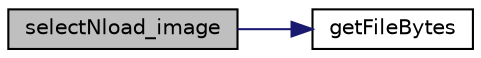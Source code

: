 digraph "selectNload_image"
{
  edge [fontname="Helvetica",fontsize="10",labelfontname="Helvetica",labelfontsize="10"];
  node [fontname="Helvetica",fontsize="10",shape=record];
  rankdir="LR";
  Node1 [label="selectNload_image",height=0.2,width=0.4,color="black", fillcolor="grey75", style="filled", fontcolor="black"];
  Node1 -> Node2 [color="midnightblue",fontsize="10",style="solid",fontname="Helvetica"];
  Node2 [label="getFileBytes",height=0.2,width=0.4,color="black", fillcolor="white", style="filled",URL="$_file_funcs_8c.html#a50ddf2b9fb2f1a3697cabf66eeb86f5e"];
}
